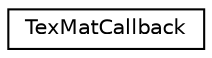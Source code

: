 digraph G
{
  edge [fontname="Helvetica",fontsize="10",labelfontname="Helvetica",labelfontsize="10"];
  node [fontname="Helvetica",fontsize="10",shape=record];
  rankdir=LR;
  Node1 [label="TexMatCallback",height=0.2,width=0.4,color="black", fillcolor="white", style="filled",URL="$d2/d12/structTexMatCallback.html"];
}
